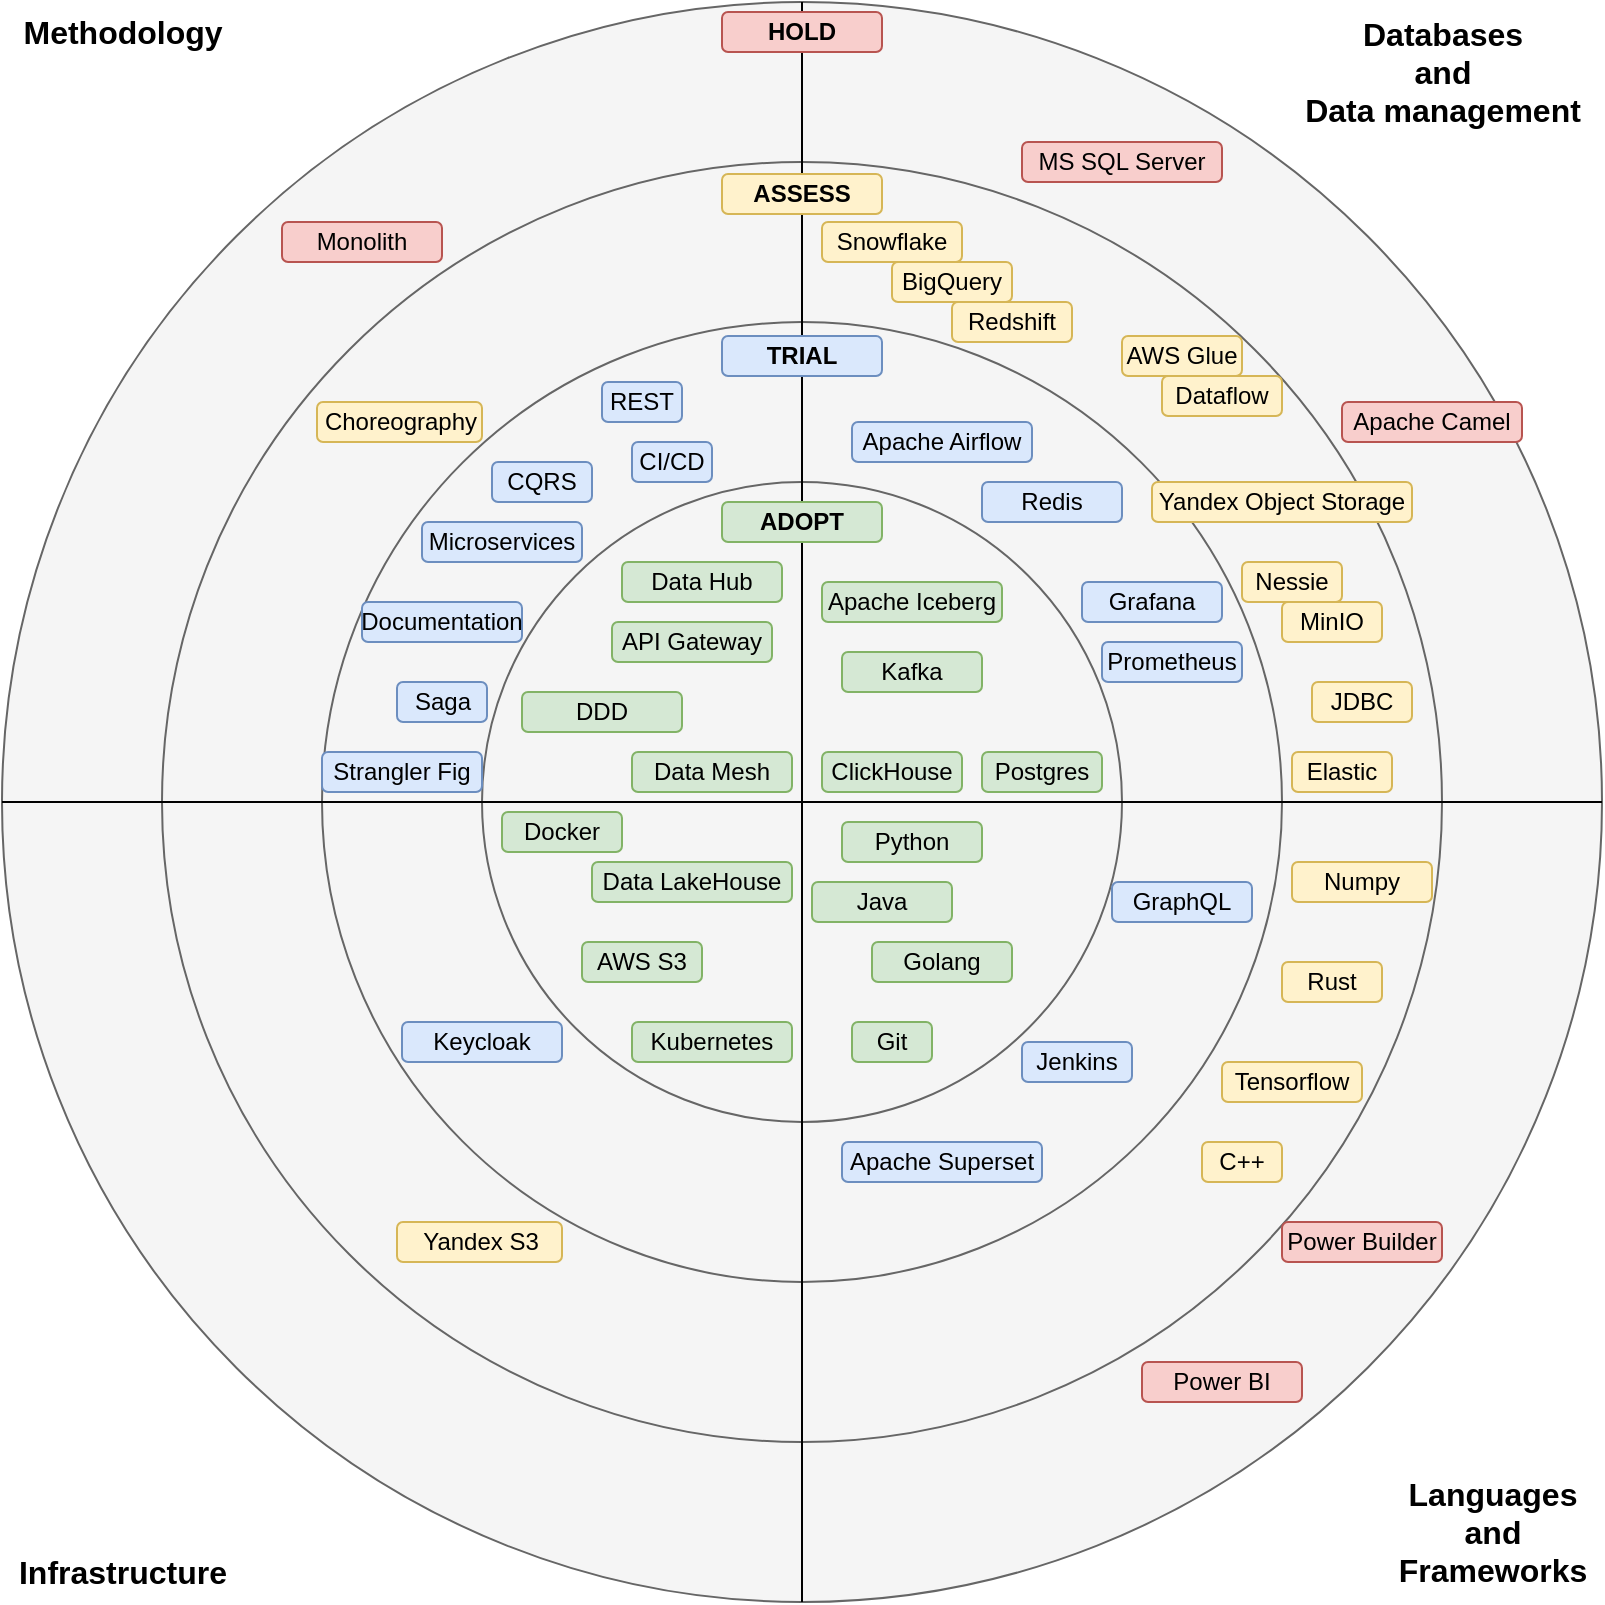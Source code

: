 <mxfile version="27.0.9">
  <diagram name="Page-1" id="dd472eb7-4b8b-5cd9-a60b-b15522922e76">
    <mxGraphModel dx="1426" dy="849" grid="1" gridSize="10" guides="1" tooltips="1" connect="1" arrows="1" fold="1" page="1" pageScale="1" pageWidth="1100" pageHeight="850" background="none" math="0" shadow="0">
      <root>
        <mxCell id="0" />
        <mxCell id="1" parent="0" />
        <mxCell id="374e34682ed331ee-1" value="" style="ellipse;whiteSpace=wrap;html=1;rounded=0;shadow=0;dashed=0;comic=0;fontFamily=Verdana;fontSize=22;fontColor=#0069D1;fillColor=#f5f5f5;strokeColor=#666666;" parent="1" vertex="1">
          <mxGeometry x="160" y="40" width="800" height="800" as="geometry" />
        </mxCell>
        <mxCell id="45236fa5f4b8e91a-5" value="" style="ellipse;whiteSpace=wrap;html=1;rounded=0;shadow=0;dashed=0;comic=0;fontFamily=Verdana;fontSize=22;fontColor=#0069D1;fillColor=#f5f5f5;strokeColor=#666666;" parent="1" vertex="1">
          <mxGeometry x="240" y="120" width="640" height="640" as="geometry" />
        </mxCell>
        <mxCell id="45236fa5f4b8e91a-4" value="" style="ellipse;whiteSpace=wrap;html=1;rounded=0;shadow=0;dashed=0;comic=0;fontFamily=Verdana;fontSize=22;fontColor=#0069D1;fillColor=#f5f5f5;strokeColor=#666666;" parent="1" vertex="1">
          <mxGeometry x="320" y="200" width="480" height="480" as="geometry" />
        </mxCell>
        <mxCell id="45236fa5f4b8e91a-8" value="" style="ellipse;whiteSpace=wrap;html=1;rounded=0;shadow=0;dashed=0;comic=0;fontFamily=Verdana;fontSize=22;fontColor=#0069D1;fillColor=#f5f5f5;strokeColor=#666666;" parent="1" vertex="1">
          <mxGeometry x="400" y="280" width="320" height="320" as="geometry" />
        </mxCell>
        <mxCell id="a5a6xt_mgjrctGd7EgZG-2" value="" style="line;strokeWidth=1;html=1;" vertex="1" parent="1">
          <mxGeometry x="160" y="435" width="800" height="10" as="geometry" />
        </mxCell>
        <mxCell id="a5a6xt_mgjrctGd7EgZG-3" value="" style="line;strokeWidth=1;direction=south;html=1;" vertex="1" parent="1">
          <mxGeometry x="555" y="40" width="10" height="800" as="geometry" />
        </mxCell>
        <mxCell id="a5a6xt_mgjrctGd7EgZG-4" value="Languages&lt;div&gt;and&lt;div&gt;Frameworks&lt;/div&gt;&lt;/div&gt;" style="text;html=1;align=center;verticalAlign=middle;resizable=0;points=[];autosize=1;strokeColor=none;fillColor=none;fontSize=16;fontStyle=1" vertex="1" parent="1">
          <mxGeometry x="850" y="770" width="110" height="70" as="geometry" />
        </mxCell>
        <mxCell id="a5a6xt_mgjrctGd7EgZG-5" value="Databases&lt;div&gt;and&lt;/div&gt;&lt;div&gt;Data&amp;nbsp;&lt;span style=&quot;background-color: transparent; color: light-dark(rgb(0, 0, 0), rgb(255, 255, 255));&quot;&gt;management&lt;/span&gt;&lt;/div&gt;" style="text;html=1;align=center;verticalAlign=middle;resizable=0;points=[];autosize=1;strokeColor=none;fillColor=none;fontSize=16;fontStyle=1" vertex="1" parent="1">
          <mxGeometry x="800" y="40" width="160" height="70" as="geometry" />
        </mxCell>
        <mxCell id="a5a6xt_mgjrctGd7EgZG-6" value="Methodology" style="text;html=1;align=center;verticalAlign=middle;resizable=0;points=[];autosize=1;strokeColor=none;fillColor=none;fontSize=16;fontStyle=1" vertex="1" parent="1">
          <mxGeometry x="160" y="40" width="120" height="30" as="geometry" />
        </mxCell>
        <mxCell id="a5a6xt_mgjrctGd7EgZG-7" value="Infrastructure" style="text;html=1;align=center;verticalAlign=middle;resizable=0;points=[];autosize=1;strokeColor=none;fillColor=none;fontSize=16;fontStyle=1" vertex="1" parent="1">
          <mxGeometry x="160" y="810" width="120" height="30" as="geometry" />
        </mxCell>
        <mxCell id="a5a6xt_mgjrctGd7EgZG-8" value="Rust" style="rounded=1;whiteSpace=wrap;html=1;fillColor=#fff2cc;strokeColor=#d6b656;" vertex="1" parent="1">
          <mxGeometry x="800" y="520" width="50" height="20" as="geometry" />
        </mxCell>
        <mxCell id="a5a6xt_mgjrctGd7EgZG-9" value="Data Mesh" style="rounded=1;whiteSpace=wrap;html=1;fillColor=#d5e8d4;strokeColor=#82b366;" vertex="1" parent="1">
          <mxGeometry x="475" y="415" width="80" height="20" as="geometry" />
        </mxCell>
        <mxCell id="a5a6xt_mgjrctGd7EgZG-10" value="Microservices" style="rounded=1;whiteSpace=wrap;html=1;fillColor=#dae8fc;strokeColor=#6c8ebf;" vertex="1" parent="1">
          <mxGeometry x="370" y="300" width="80" height="20" as="geometry" />
        </mxCell>
        <mxCell id="a5a6xt_mgjrctGd7EgZG-11" value="CI/CD" style="rounded=1;whiteSpace=wrap;html=1;fillColor=#dae8fc;strokeColor=#6c8ebf;" vertex="1" parent="1">
          <mxGeometry x="475" y="260" width="40" height="20" as="geometry" />
        </mxCell>
        <mxCell id="a5a6xt_mgjrctGd7EgZG-12" value="DDD" style="rounded=1;whiteSpace=wrap;html=1;fillColor=#d5e8d4;strokeColor=#82b366;" vertex="1" parent="1">
          <mxGeometry x="420" y="385" width="80" height="20" as="geometry" />
        </mxCell>
        <mxCell id="a5a6xt_mgjrctGd7EgZG-13" value="Monolith" style="rounded=1;whiteSpace=wrap;html=1;fillColor=#f8cecc;strokeColor=#b85450;" vertex="1" parent="1">
          <mxGeometry x="300" y="150" width="80" height="20" as="geometry" />
        </mxCell>
        <mxCell id="a5a6xt_mgjrctGd7EgZG-14" value="MS SQL Server" style="rounded=1;whiteSpace=wrap;html=1;fillColor=#f8cecc;strokeColor=#b85450;" vertex="1" parent="1">
          <mxGeometry x="670" y="110" width="100" height="20" as="geometry" />
        </mxCell>
        <mxCell id="a5a6xt_mgjrctGd7EgZG-16" value="Data LakeHouse" style="rounded=1;whiteSpace=wrap;html=1;fillColor=#d5e8d4;strokeColor=#82b366;" vertex="1" parent="1">
          <mxGeometry x="455" y="470" width="100" height="20" as="geometry" />
        </mxCell>
        <mxCell id="a5a6xt_mgjrctGd7EgZG-17" value="ADOPT" style="rounded=1;whiteSpace=wrap;html=1;fillColor=#d5e8d4;strokeColor=#82b366;fontStyle=1" vertex="1" parent="1">
          <mxGeometry x="520" y="290" width="80" height="20" as="geometry" />
        </mxCell>
        <mxCell id="a5a6xt_mgjrctGd7EgZG-18" value="HOLD" style="rounded=1;whiteSpace=wrap;html=1;fillColor=#f8cecc;strokeColor=#b85450;fontStyle=1" vertex="1" parent="1">
          <mxGeometry x="520" y="45" width="80" height="20" as="geometry" />
        </mxCell>
        <mxCell id="a5a6xt_mgjrctGd7EgZG-19" value="ASSESS" style="rounded=1;whiteSpace=wrap;html=1;fillColor=#fff2cc;strokeColor=#d6b656;fontStyle=1" vertex="1" parent="1">
          <mxGeometry x="520" y="126" width="80" height="20" as="geometry" />
        </mxCell>
        <mxCell id="a5a6xt_mgjrctGd7EgZG-20" value="TRIAL" style="rounded=1;whiteSpace=wrap;html=1;fillColor=#dae8fc;strokeColor=#6c8ebf;fontStyle=1" vertex="1" parent="1">
          <mxGeometry x="520" y="207" width="80" height="20" as="geometry" />
        </mxCell>
        <mxCell id="a5a6xt_mgjrctGd7EgZG-21" value="Data Hub" style="rounded=1;whiteSpace=wrap;html=1;fillColor=#d5e8d4;strokeColor=#82b366;" vertex="1" parent="1">
          <mxGeometry x="470" y="320" width="80" height="20" as="geometry" />
        </mxCell>
        <mxCell id="a5a6xt_mgjrctGd7EgZG-22" value="Apache Superset" style="rounded=1;whiteSpace=wrap;html=1;fillColor=#dae8fc;strokeColor=#6c8ebf;" vertex="1" parent="1">
          <mxGeometry x="580" y="610" width="100" height="20" as="geometry" />
        </mxCell>
        <mxCell id="a5a6xt_mgjrctGd7EgZG-23" value="Power BI" style="rounded=1;whiteSpace=wrap;html=1;fillColor=#f8cecc;strokeColor=#b85450;" vertex="1" parent="1">
          <mxGeometry x="730" y="720" width="80" height="20" as="geometry" />
        </mxCell>
        <mxCell id="a5a6xt_mgjrctGd7EgZG-24" value="Documentation" style="rounded=1;whiteSpace=wrap;html=1;fillColor=#dae8fc;strokeColor=#6c8ebf;" vertex="1" parent="1">
          <mxGeometry x="340" y="340" width="80" height="20" as="geometry" />
        </mxCell>
        <mxCell id="a5a6xt_mgjrctGd7EgZG-25" value="Apache Camel" style="rounded=1;whiteSpace=wrap;html=1;fillColor=#f8cecc;strokeColor=#b85450;" vertex="1" parent="1">
          <mxGeometry x="830" y="240" width="90" height="20" as="geometry" />
        </mxCell>
        <mxCell id="a5a6xt_mgjrctGd7EgZG-26" value="Docker" style="rounded=1;whiteSpace=wrap;html=1;fillColor=#d5e8d4;strokeColor=#82b366;" vertex="1" parent="1">
          <mxGeometry x="410" y="445" width="60" height="20" as="geometry" />
        </mxCell>
        <mxCell id="a5a6xt_mgjrctGd7EgZG-27" value="Kubernetes" style="rounded=1;whiteSpace=wrap;html=1;fillColor=#d5e8d4;strokeColor=#82b366;" vertex="1" parent="1">
          <mxGeometry x="475" y="550" width="80" height="20" as="geometry" />
        </mxCell>
        <mxCell id="a5a6xt_mgjrctGd7EgZG-28" value="Kafka" style="rounded=1;whiteSpace=wrap;html=1;fillColor=#d5e8d4;strokeColor=#82b366;" vertex="1" parent="1">
          <mxGeometry x="580" y="365" width="70" height="20" as="geometry" />
        </mxCell>
        <mxCell id="a5a6xt_mgjrctGd7EgZG-29" value="Redis" style="rounded=1;whiteSpace=wrap;html=1;fillColor=#dae8fc;strokeColor=#6c8ebf;fontStyle=0" vertex="1" parent="1">
          <mxGeometry x="650" y="280" width="70" height="20" as="geometry" />
        </mxCell>
        <mxCell id="a5a6xt_mgjrctGd7EgZG-30" value="Python" style="rounded=1;whiteSpace=wrap;html=1;fillColor=#d5e8d4;strokeColor=#82b366;" vertex="1" parent="1">
          <mxGeometry x="580" y="450" width="70" height="20" as="geometry" />
        </mxCell>
        <mxCell id="a5a6xt_mgjrctGd7EgZG-31" value="Java" style="rounded=1;whiteSpace=wrap;html=1;fillColor=#d5e8d4;strokeColor=#82b366;" vertex="1" parent="1">
          <mxGeometry x="565" y="480" width="70" height="20" as="geometry" />
        </mxCell>
        <mxCell id="a5a6xt_mgjrctGd7EgZG-32" value="Golang" style="rounded=1;whiteSpace=wrap;html=1;fillColor=#d5e8d4;strokeColor=#82b366;" vertex="1" parent="1">
          <mxGeometry x="595" y="510" width="70" height="20" as="geometry" />
        </mxCell>
        <mxCell id="a5a6xt_mgjrctGd7EgZG-33" value="Postgres" style="rounded=1;whiteSpace=wrap;html=1;fillColor=#d5e8d4;strokeColor=#82b366;" vertex="1" parent="1">
          <mxGeometry x="650" y="415" width="60" height="20" as="geometry" />
        </mxCell>
        <mxCell id="a5a6xt_mgjrctGd7EgZG-34" value="ClickHouse" style="rounded=1;whiteSpace=wrap;html=1;fillColor=#d5e8d4;strokeColor=#82b366;" vertex="1" parent="1">
          <mxGeometry x="570" y="415" width="70" height="20" as="geometry" />
        </mxCell>
        <mxCell id="a5a6xt_mgjrctGd7EgZG-35" value="API Gateway" style="rounded=1;whiteSpace=wrap;html=1;fillColor=#d5e8d4;strokeColor=#82b366;" vertex="1" parent="1">
          <mxGeometry x="465" y="350" width="80" height="20" as="geometry" />
        </mxCell>
        <mxCell id="a5a6xt_mgjrctGd7EgZG-36" value="Grafana" style="rounded=1;whiteSpace=wrap;html=1;fillColor=#dae8fc;strokeColor=#6c8ebf;fontStyle=0" vertex="1" parent="1">
          <mxGeometry x="700" y="330" width="70" height="20" as="geometry" />
        </mxCell>
        <mxCell id="a5a6xt_mgjrctGd7EgZG-37" value="Apache Airflow" style="rounded=1;whiteSpace=wrap;html=1;fillColor=#dae8fc;strokeColor=#6c8ebf;fontStyle=0" vertex="1" parent="1">
          <mxGeometry x="585" y="250" width="90" height="20" as="geometry" />
        </mxCell>
        <mxCell id="a5a6xt_mgjrctGd7EgZG-38" value="Apache Iceberg" style="rounded=1;whiteSpace=wrap;html=1;fillColor=#d5e8d4;strokeColor=#82b366;fontStyle=0" vertex="1" parent="1">
          <mxGeometry x="570" y="330" width="90" height="20" as="geometry" />
        </mxCell>
        <mxCell id="a5a6xt_mgjrctGd7EgZG-39" value="Power Builder" style="rounded=1;whiteSpace=wrap;html=1;fillColor=#f8cecc;strokeColor=#b85450;" vertex="1" parent="1">
          <mxGeometry x="800" y="650" width="80" height="20" as="geometry" />
        </mxCell>
        <mxCell id="a5a6xt_mgjrctGd7EgZG-40" value="MinIO" style="rounded=1;whiteSpace=wrap;html=1;fillColor=#fff2cc;strokeColor=#d6b656;" vertex="1" parent="1">
          <mxGeometry x="800" y="340" width="50" height="20" as="geometry" />
        </mxCell>
        <mxCell id="a5a6xt_mgjrctGd7EgZG-41" value="Nessie" style="rounded=1;whiteSpace=wrap;html=1;fillColor=#fff2cc;strokeColor=#d6b656;" vertex="1" parent="1">
          <mxGeometry x="780" y="320" width="50" height="20" as="geometry" />
        </mxCell>
        <mxCell id="a5a6xt_mgjrctGd7EgZG-42" value="Prometheus" style="rounded=1;whiteSpace=wrap;html=1;fillColor=#dae8fc;strokeColor=#6c8ebf;fontStyle=0" vertex="1" parent="1">
          <mxGeometry x="710" y="360" width="70" height="20" as="geometry" />
        </mxCell>
        <mxCell id="a5a6xt_mgjrctGd7EgZG-43" value="Strangler Fig" style="rounded=1;whiteSpace=wrap;html=1;fillColor=#dae8fc;strokeColor=#6c8ebf;" vertex="1" parent="1">
          <mxGeometry x="320" y="415" width="80" height="20" as="geometry" />
        </mxCell>
        <mxCell id="a5a6xt_mgjrctGd7EgZG-44" value="Snowflake" style="rounded=1;whiteSpace=wrap;html=1;fillColor=#fff2cc;strokeColor=#d6b656;fontStyle=0" vertex="1" parent="1">
          <mxGeometry x="570" y="150" width="70" height="20" as="geometry" />
        </mxCell>
        <mxCell id="a5a6xt_mgjrctGd7EgZG-45" value="Keycloak" style="rounded=1;whiteSpace=wrap;html=1;fillColor=#dae8fc;strokeColor=#6c8ebf;" vertex="1" parent="1">
          <mxGeometry x="360" y="550" width="80" height="20" as="geometry" />
        </mxCell>
        <mxCell id="a5a6xt_mgjrctGd7EgZG-46" value="AWS S3" style="rounded=1;whiteSpace=wrap;html=1;fillColor=#d5e8d4;strokeColor=#82b366;" vertex="1" parent="1">
          <mxGeometry x="450" y="510" width="60" height="20" as="geometry" />
        </mxCell>
        <mxCell id="a5a6xt_mgjrctGd7EgZG-47" value="REST" style="rounded=1;whiteSpace=wrap;html=1;fillColor=#dae8fc;strokeColor=#6c8ebf;" vertex="1" parent="1">
          <mxGeometry x="460" y="230" width="40" height="20" as="geometry" />
        </mxCell>
        <mxCell id="a5a6xt_mgjrctGd7EgZG-48" value="CQRS" style="rounded=1;whiteSpace=wrap;html=1;fillColor=#dae8fc;strokeColor=#6c8ebf;" vertex="1" parent="1">
          <mxGeometry x="405" y="270" width="50" height="20" as="geometry" />
        </mxCell>
        <mxCell id="a5a6xt_mgjrctGd7EgZG-49" value="Saga" style="rounded=1;whiteSpace=wrap;html=1;fillColor=#dae8fc;strokeColor=#6c8ebf;" vertex="1" parent="1">
          <mxGeometry x="357.5" y="380" width="45" height="20" as="geometry" />
        </mxCell>
        <mxCell id="a5a6xt_mgjrctGd7EgZG-50" value="C++" style="rounded=1;whiteSpace=wrap;html=1;fillColor=#fff2cc;strokeColor=#d6b656;" vertex="1" parent="1">
          <mxGeometry x="760" y="610" width="40" height="20" as="geometry" />
        </mxCell>
        <mxCell id="a5a6xt_mgjrctGd7EgZG-51" value="Tensorflow" style="rounded=1;whiteSpace=wrap;html=1;fillColor=#fff2cc;strokeColor=#d6b656;" vertex="1" parent="1">
          <mxGeometry x="770" y="570" width="70" height="20" as="geometry" />
        </mxCell>
        <mxCell id="a5a6xt_mgjrctGd7EgZG-52" value="Numpy" style="rounded=1;whiteSpace=wrap;html=1;fillColor=#fff2cc;strokeColor=#d6b656;" vertex="1" parent="1">
          <mxGeometry x="805" y="470" width="70" height="20" as="geometry" />
        </mxCell>
        <mxCell id="a5a6xt_mgjrctGd7EgZG-53" value="Elastic" style="rounded=1;whiteSpace=wrap;html=1;fillColor=#fff2cc;strokeColor=#d6b656;" vertex="1" parent="1">
          <mxGeometry x="805" y="415" width="50" height="20" as="geometry" />
        </mxCell>
        <mxCell id="a5a6xt_mgjrctGd7EgZG-54" value="Git" style="rounded=1;whiteSpace=wrap;html=1;fillColor=#d5e8d4;strokeColor=#82b366;" vertex="1" parent="1">
          <mxGeometry x="585" y="550" width="40" height="20" as="geometry" />
        </mxCell>
        <mxCell id="a5a6xt_mgjrctGd7EgZG-55" value="Jenkins" style="rounded=1;whiteSpace=wrap;html=1;fillColor=#dae8fc;strokeColor=#6c8ebf;" vertex="1" parent="1">
          <mxGeometry x="670" y="560" width="55" height="20" as="geometry" />
        </mxCell>
        <mxCell id="a5a6xt_mgjrctGd7EgZG-56" value="Choreography" style="rounded=1;whiteSpace=wrap;html=1;fillColor=#fff2cc;strokeColor=#d6b656;" vertex="1" parent="1">
          <mxGeometry x="317.5" y="240" width="82.5" height="20" as="geometry" />
        </mxCell>
        <mxCell id="a5a6xt_mgjrctGd7EgZG-57" value="Yandex S3" style="rounded=1;whiteSpace=wrap;html=1;fillColor=#fff2cc;strokeColor=#d6b656;" vertex="1" parent="1">
          <mxGeometry x="357.5" y="650" width="82.5" height="20" as="geometry" />
        </mxCell>
        <mxCell id="a5a6xt_mgjrctGd7EgZG-58" value="Redshift" style="rounded=1;whiteSpace=wrap;html=1;fillColor=#fff2cc;strokeColor=#d6b656;fontStyle=0" vertex="1" parent="1">
          <mxGeometry x="635" y="190" width="60" height="20" as="geometry" />
        </mxCell>
        <mxCell id="a5a6xt_mgjrctGd7EgZG-59" value="BigQuery" style="rounded=1;whiteSpace=wrap;html=1;fillColor=#fff2cc;strokeColor=#d6b656;fontStyle=0" vertex="1" parent="1">
          <mxGeometry x="605" y="170" width="60" height="20" as="geometry" />
        </mxCell>
        <mxCell id="a5a6xt_mgjrctGd7EgZG-60" value="AWS Glue" style="rounded=1;whiteSpace=wrap;html=1;fillColor=#fff2cc;strokeColor=#d6b656;fontStyle=0" vertex="1" parent="1">
          <mxGeometry x="720" y="207" width="60" height="20" as="geometry" />
        </mxCell>
        <mxCell id="a5a6xt_mgjrctGd7EgZG-61" value="Dataflow" style="rounded=1;whiteSpace=wrap;html=1;fillColor=#fff2cc;strokeColor=#d6b656;fontStyle=0" vertex="1" parent="1">
          <mxGeometry x="740" y="227" width="60" height="20" as="geometry" />
        </mxCell>
        <mxCell id="a5a6xt_mgjrctGd7EgZG-62" value="Yandex Object Storage" style="rounded=1;whiteSpace=wrap;html=1;fillColor=#fff2cc;strokeColor=#d6b656;" vertex="1" parent="1">
          <mxGeometry x="735" y="280" width="130" height="20" as="geometry" />
        </mxCell>
        <mxCell id="a5a6xt_mgjrctGd7EgZG-63" value="JDBC" style="rounded=1;whiteSpace=wrap;html=1;fillColor=#fff2cc;strokeColor=#d6b656;" vertex="1" parent="1">
          <mxGeometry x="815" y="380" width="50" height="20" as="geometry" />
        </mxCell>
        <mxCell id="a5a6xt_mgjrctGd7EgZG-64" value="GraphQL" style="rounded=1;whiteSpace=wrap;html=1;fillColor=#dae8fc;strokeColor=#6c8ebf;fontStyle=0" vertex="1" parent="1">
          <mxGeometry x="715" y="480" width="70" height="20" as="geometry" />
        </mxCell>
      </root>
    </mxGraphModel>
  </diagram>
</mxfile>
